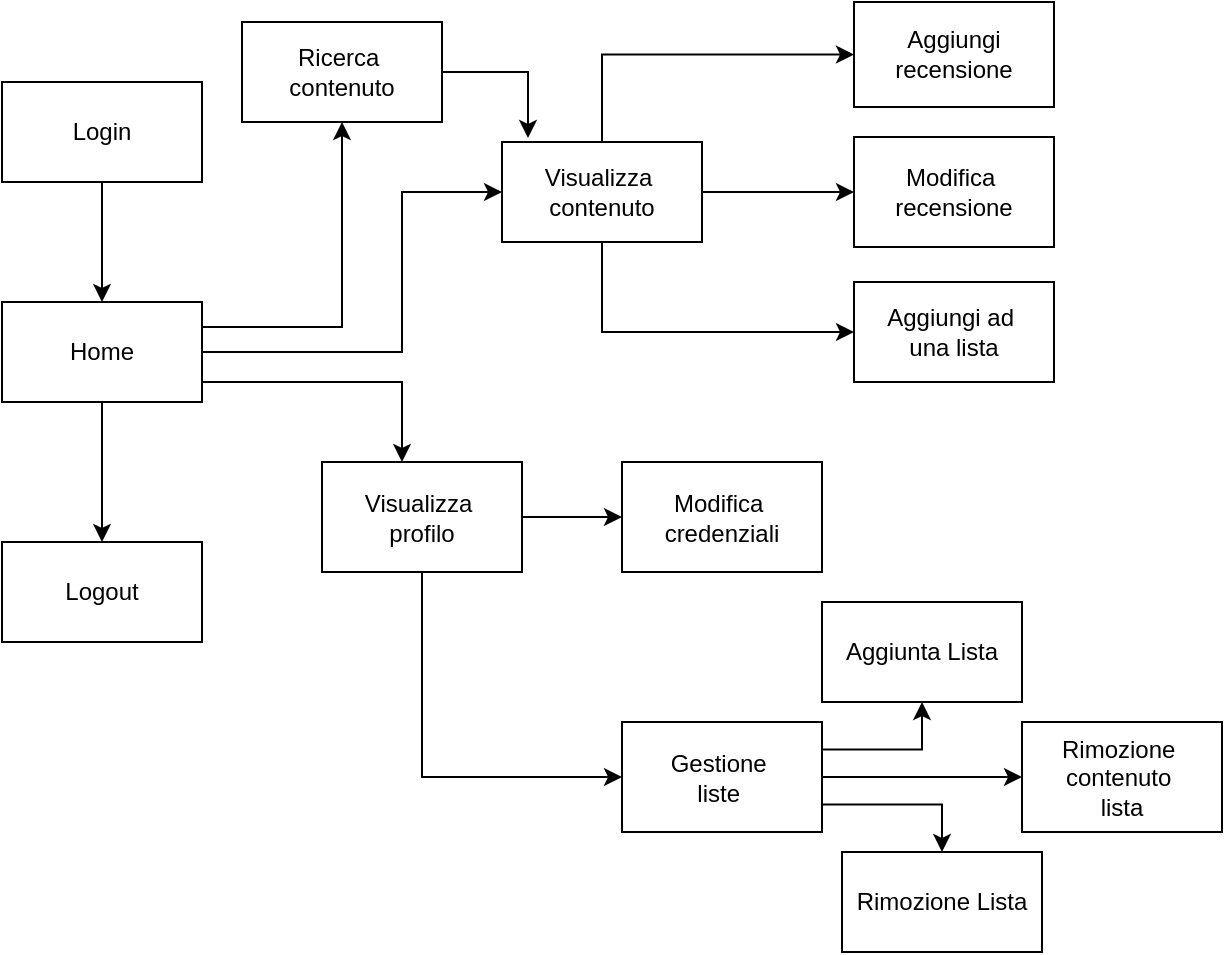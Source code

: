 <mxfile version="15.9.4" type="device"><diagram id="C5RBs43oDa-KdzZeNtuy" name="Page-1"><mxGraphModel dx="1038" dy="564" grid="1" gridSize="10" guides="1" tooltips="1" connect="1" arrows="1" fold="1" page="1" pageScale="1" pageWidth="827" pageHeight="1169" math="0" shadow="0"><root><mxCell id="WIyWlLk6GJQsqaUBKTNV-0"/><mxCell id="WIyWlLk6GJQsqaUBKTNV-1" parent="WIyWlLk6GJQsqaUBKTNV-0"/><mxCell id="8BG9KqJ1J6y0vYQ_N7Rx-3" value="" style="edgeStyle=orthogonalEdgeStyle;rounded=0;orthogonalLoop=1;jettySize=auto;html=1;" parent="WIyWlLk6GJQsqaUBKTNV-1" source="8BG9KqJ1J6y0vYQ_N7Rx-0" target="8BG9KqJ1J6y0vYQ_N7Rx-2" edge="1"><mxGeometry relative="1" as="geometry"/></mxCell><mxCell id="8BG9KqJ1J6y0vYQ_N7Rx-6" value="" style="edgeStyle=orthogonalEdgeStyle;rounded=0;orthogonalLoop=1;jettySize=auto;html=1;" parent="WIyWlLk6GJQsqaUBKTNV-1" source="8BG9KqJ1J6y0vYQ_N7Rx-0" target="8BG9KqJ1J6y0vYQ_N7Rx-5" edge="1"><mxGeometry relative="1" as="geometry"><Array as="points"><mxPoint x="210" y="255"/></Array></mxGeometry></mxCell><mxCell id="8BG9KqJ1J6y0vYQ_N7Rx-14" value="" style="edgeStyle=orthogonalEdgeStyle;rounded=0;orthogonalLoop=1;jettySize=auto;html=1;" parent="WIyWlLk6GJQsqaUBKTNV-1" source="8BG9KqJ1J6y0vYQ_N7Rx-0" target="8BG9KqJ1J6y0vYQ_N7Rx-13" edge="1"><mxGeometry relative="1" as="geometry"><Array as="points"><mxPoint x="210" y="270"/></Array></mxGeometry></mxCell><mxCell id="_RL75jlrdqY5Q-AU7rvw-4" style="edgeStyle=orthogonalEdgeStyle;rounded=0;orthogonalLoop=1;jettySize=auto;html=1;entryX=0.5;entryY=1;entryDx=0;entryDy=0;exitX=1;exitY=0.25;exitDx=0;exitDy=0;" parent="WIyWlLk6GJQsqaUBKTNV-1" source="8BG9KqJ1J6y0vYQ_N7Rx-0" target="_RL75jlrdqY5Q-AU7rvw-0" edge="1"><mxGeometry relative="1" as="geometry"/></mxCell><mxCell id="8BG9KqJ1J6y0vYQ_N7Rx-0" value="Home" style="rounded=0;whiteSpace=wrap;html=1;" parent="WIyWlLk6GJQsqaUBKTNV-1" vertex="1"><mxGeometry x="10" y="230" width="100" height="50" as="geometry"/></mxCell><mxCell id="8BG9KqJ1J6y0vYQ_N7Rx-4" value="" style="edgeStyle=orthogonalEdgeStyle;rounded=0;orthogonalLoop=1;jettySize=auto;html=1;" parent="WIyWlLk6GJQsqaUBKTNV-1" source="8BG9KqJ1J6y0vYQ_N7Rx-1" target="8BG9KqJ1J6y0vYQ_N7Rx-0" edge="1"><mxGeometry relative="1" as="geometry"/></mxCell><mxCell id="8BG9KqJ1J6y0vYQ_N7Rx-1" value="Login" style="rounded=0;whiteSpace=wrap;html=1;" parent="WIyWlLk6GJQsqaUBKTNV-1" vertex="1"><mxGeometry x="10" y="120" width="100" height="50" as="geometry"/></mxCell><mxCell id="8BG9KqJ1J6y0vYQ_N7Rx-2" value="Logout" style="rounded=0;whiteSpace=wrap;html=1;" parent="WIyWlLk6GJQsqaUBKTNV-1" vertex="1"><mxGeometry x="10" y="350" width="100" height="50" as="geometry"/></mxCell><mxCell id="8BG9KqJ1J6y0vYQ_N7Rx-10" value="" style="edgeStyle=orthogonalEdgeStyle;rounded=0;orthogonalLoop=1;jettySize=auto;html=1;entryX=0;entryY=0.5;entryDx=0;entryDy=0;" parent="WIyWlLk6GJQsqaUBKTNV-1" source="8BG9KqJ1J6y0vYQ_N7Rx-5" target="8BG9KqJ1J6y0vYQ_N7Rx-9" edge="1"><mxGeometry relative="1" as="geometry"><Array as="points"><mxPoint x="310" y="106"/></Array></mxGeometry></mxCell><mxCell id="f3j4leTfC5X4rpJ5QlwD-1" style="edgeStyle=orthogonalEdgeStyle;rounded=0;orthogonalLoop=1;jettySize=auto;html=1;exitX=1;exitY=0.5;exitDx=0;exitDy=0;entryX=0;entryY=0.5;entryDx=0;entryDy=0;" edge="1" parent="WIyWlLk6GJQsqaUBKTNV-1" source="8BG9KqJ1J6y0vYQ_N7Rx-5" target="f3j4leTfC5X4rpJ5QlwD-0"><mxGeometry relative="1" as="geometry"/></mxCell><mxCell id="f3j4leTfC5X4rpJ5QlwD-2" style="edgeStyle=orthogonalEdgeStyle;rounded=0;orthogonalLoop=1;jettySize=auto;html=1;exitX=0.5;exitY=1;exitDx=0;exitDy=0;entryX=0;entryY=0.5;entryDx=0;entryDy=0;" edge="1" parent="WIyWlLk6GJQsqaUBKTNV-1" source="8BG9KqJ1J6y0vYQ_N7Rx-5" target="8BG9KqJ1J6y0vYQ_N7Rx-15"><mxGeometry relative="1" as="geometry"/></mxCell><mxCell id="8BG9KqJ1J6y0vYQ_N7Rx-5" value="Visualizza&amp;nbsp;&lt;br&gt;contenuto" style="rounded=0;whiteSpace=wrap;html=1;" parent="WIyWlLk6GJQsqaUBKTNV-1" vertex="1"><mxGeometry x="260" y="150" width="100" height="50" as="geometry"/></mxCell><mxCell id="8BG9KqJ1J6y0vYQ_N7Rx-9" value="Aggiungi recensione" style="whiteSpace=wrap;html=1;rounded=0;" parent="WIyWlLk6GJQsqaUBKTNV-1" vertex="1"><mxGeometry x="436" y="80" width="100" height="52.5" as="geometry"/></mxCell><mxCell id="8BG9KqJ1J6y0vYQ_N7Rx-19" value="" style="edgeStyle=orthogonalEdgeStyle;rounded=0;orthogonalLoop=1;jettySize=auto;html=1;exitX=1;exitY=0.5;exitDx=0;exitDy=0;entryX=0;entryY=0.5;entryDx=0;entryDy=0;" parent="WIyWlLk6GJQsqaUBKTNV-1" source="8BG9KqJ1J6y0vYQ_N7Rx-13" target="8BG9KqJ1J6y0vYQ_N7Rx-18" edge="1"><mxGeometry relative="1" as="geometry"><Array as="points"><mxPoint x="300" y="338"/><mxPoint x="300" y="338"/></Array></mxGeometry></mxCell><mxCell id="f3j4leTfC5X4rpJ5QlwD-3" style="edgeStyle=orthogonalEdgeStyle;rounded=0;orthogonalLoop=1;jettySize=auto;html=1;exitX=0.5;exitY=1;exitDx=0;exitDy=0;entryX=0;entryY=0.5;entryDx=0;entryDy=0;" edge="1" parent="WIyWlLk6GJQsqaUBKTNV-1" source="8BG9KqJ1J6y0vYQ_N7Rx-13" target="8BG9KqJ1J6y0vYQ_N7Rx-26"><mxGeometry relative="1" as="geometry"/></mxCell><mxCell id="8BG9KqJ1J6y0vYQ_N7Rx-13" value="Visualizza&amp;nbsp;&lt;br&gt;profilo" style="whiteSpace=wrap;html=1;rounded=0;" parent="WIyWlLk6GJQsqaUBKTNV-1" vertex="1"><mxGeometry x="170" y="310" width="100" height="55" as="geometry"/></mxCell><mxCell id="8BG9KqJ1J6y0vYQ_N7Rx-15" value="Aggiungi ad&amp;nbsp;&lt;br&gt;una lista" style="whiteSpace=wrap;html=1;rounded=0;" parent="WIyWlLk6GJQsqaUBKTNV-1" vertex="1"><mxGeometry x="436" y="220" width="100" height="50" as="geometry"/></mxCell><mxCell id="8BG9KqJ1J6y0vYQ_N7Rx-18" value="Modifica&amp;nbsp;&lt;br&gt;credenziali" style="whiteSpace=wrap;html=1;rounded=0;" parent="WIyWlLk6GJQsqaUBKTNV-1" vertex="1"><mxGeometry x="320" y="310" width="100" height="55" as="geometry"/></mxCell><mxCell id="f3j4leTfC5X4rpJ5QlwD-4" style="edgeStyle=orthogonalEdgeStyle;rounded=0;orthogonalLoop=1;jettySize=auto;html=1;exitX=1;exitY=0.75;exitDx=0;exitDy=0;entryX=0.5;entryY=0;entryDx=0;entryDy=0;" edge="1" parent="WIyWlLk6GJQsqaUBKTNV-1" source="8BG9KqJ1J6y0vYQ_N7Rx-26" target="8BG9KqJ1J6y0vYQ_N7Rx-37"><mxGeometry relative="1" as="geometry"/></mxCell><mxCell id="f3j4leTfC5X4rpJ5QlwD-5" style="edgeStyle=orthogonalEdgeStyle;rounded=0;orthogonalLoop=1;jettySize=auto;html=1;exitX=1;exitY=0.25;exitDx=0;exitDy=0;entryX=0.5;entryY=1;entryDx=0;entryDy=0;" edge="1" parent="WIyWlLk6GJQsqaUBKTNV-1" source="8BG9KqJ1J6y0vYQ_N7Rx-26" target="8BG9KqJ1J6y0vYQ_N7Rx-28"><mxGeometry relative="1" as="geometry"/></mxCell><mxCell id="f3j4leTfC5X4rpJ5QlwD-7" style="edgeStyle=orthogonalEdgeStyle;rounded=0;orthogonalLoop=1;jettySize=auto;html=1;exitX=1;exitY=0.5;exitDx=0;exitDy=0;entryX=0;entryY=0.5;entryDx=0;entryDy=0;" edge="1" parent="WIyWlLk6GJQsqaUBKTNV-1" source="8BG9KqJ1J6y0vYQ_N7Rx-26" target="8BG9KqJ1J6y0vYQ_N7Rx-40"><mxGeometry relative="1" as="geometry"/></mxCell><mxCell id="8BG9KqJ1J6y0vYQ_N7Rx-26" value="Gestione&amp;nbsp;&lt;br&gt;liste&amp;nbsp;" style="whiteSpace=wrap;html=1;rounded=0;" parent="WIyWlLk6GJQsqaUBKTNV-1" vertex="1"><mxGeometry x="320" y="440" width="100" height="55" as="geometry"/></mxCell><mxCell id="8BG9KqJ1J6y0vYQ_N7Rx-28" value="Aggiunta Lista" style="whiteSpace=wrap;html=1;rounded=0;" parent="WIyWlLk6GJQsqaUBKTNV-1" vertex="1"><mxGeometry x="420" y="380" width="100" height="50" as="geometry"/></mxCell><mxCell id="8BG9KqJ1J6y0vYQ_N7Rx-37" value="Rimozione Lista" style="whiteSpace=wrap;html=1;rounded=0;" parent="WIyWlLk6GJQsqaUBKTNV-1" vertex="1"><mxGeometry x="430" y="505" width="100" height="50" as="geometry"/></mxCell><mxCell id="_RL75jlrdqY5Q-AU7rvw-1" style="edgeStyle=orthogonalEdgeStyle;rounded=0;orthogonalLoop=1;jettySize=auto;html=1;entryX=0.13;entryY=-0.04;entryDx=0;entryDy=0;entryPerimeter=0;" parent="WIyWlLk6GJQsqaUBKTNV-1" source="_RL75jlrdqY5Q-AU7rvw-0" target="8BG9KqJ1J6y0vYQ_N7Rx-5" edge="1"><mxGeometry relative="1" as="geometry"/></mxCell><mxCell id="_RL75jlrdqY5Q-AU7rvw-0" value="Ricerca&amp;nbsp;&lt;br&gt;contenuto" style="rounded=0;whiteSpace=wrap;html=1;" parent="WIyWlLk6GJQsqaUBKTNV-1" vertex="1"><mxGeometry x="130" y="90" width="100" height="50" as="geometry"/></mxCell><mxCell id="f3j4leTfC5X4rpJ5QlwD-0" value="Modifica&amp;nbsp;&lt;br&gt;&lt;div&gt;recensione&lt;/div&gt;" style="whiteSpace=wrap;html=1;rounded=0;" vertex="1" parent="WIyWlLk6GJQsqaUBKTNV-1"><mxGeometry x="436" y="147.5" width="100" height="55" as="geometry"/></mxCell><mxCell id="8BG9KqJ1J6y0vYQ_N7Rx-40" value="Rimozione&amp;nbsp;&lt;br&gt;contenuto&amp;nbsp;&lt;br&gt;lista" style="whiteSpace=wrap;html=1;" parent="WIyWlLk6GJQsqaUBKTNV-1" vertex="1"><mxGeometry x="520" y="440" width="100" height="55" as="geometry"/></mxCell></root></mxGraphModel></diagram></mxfile>